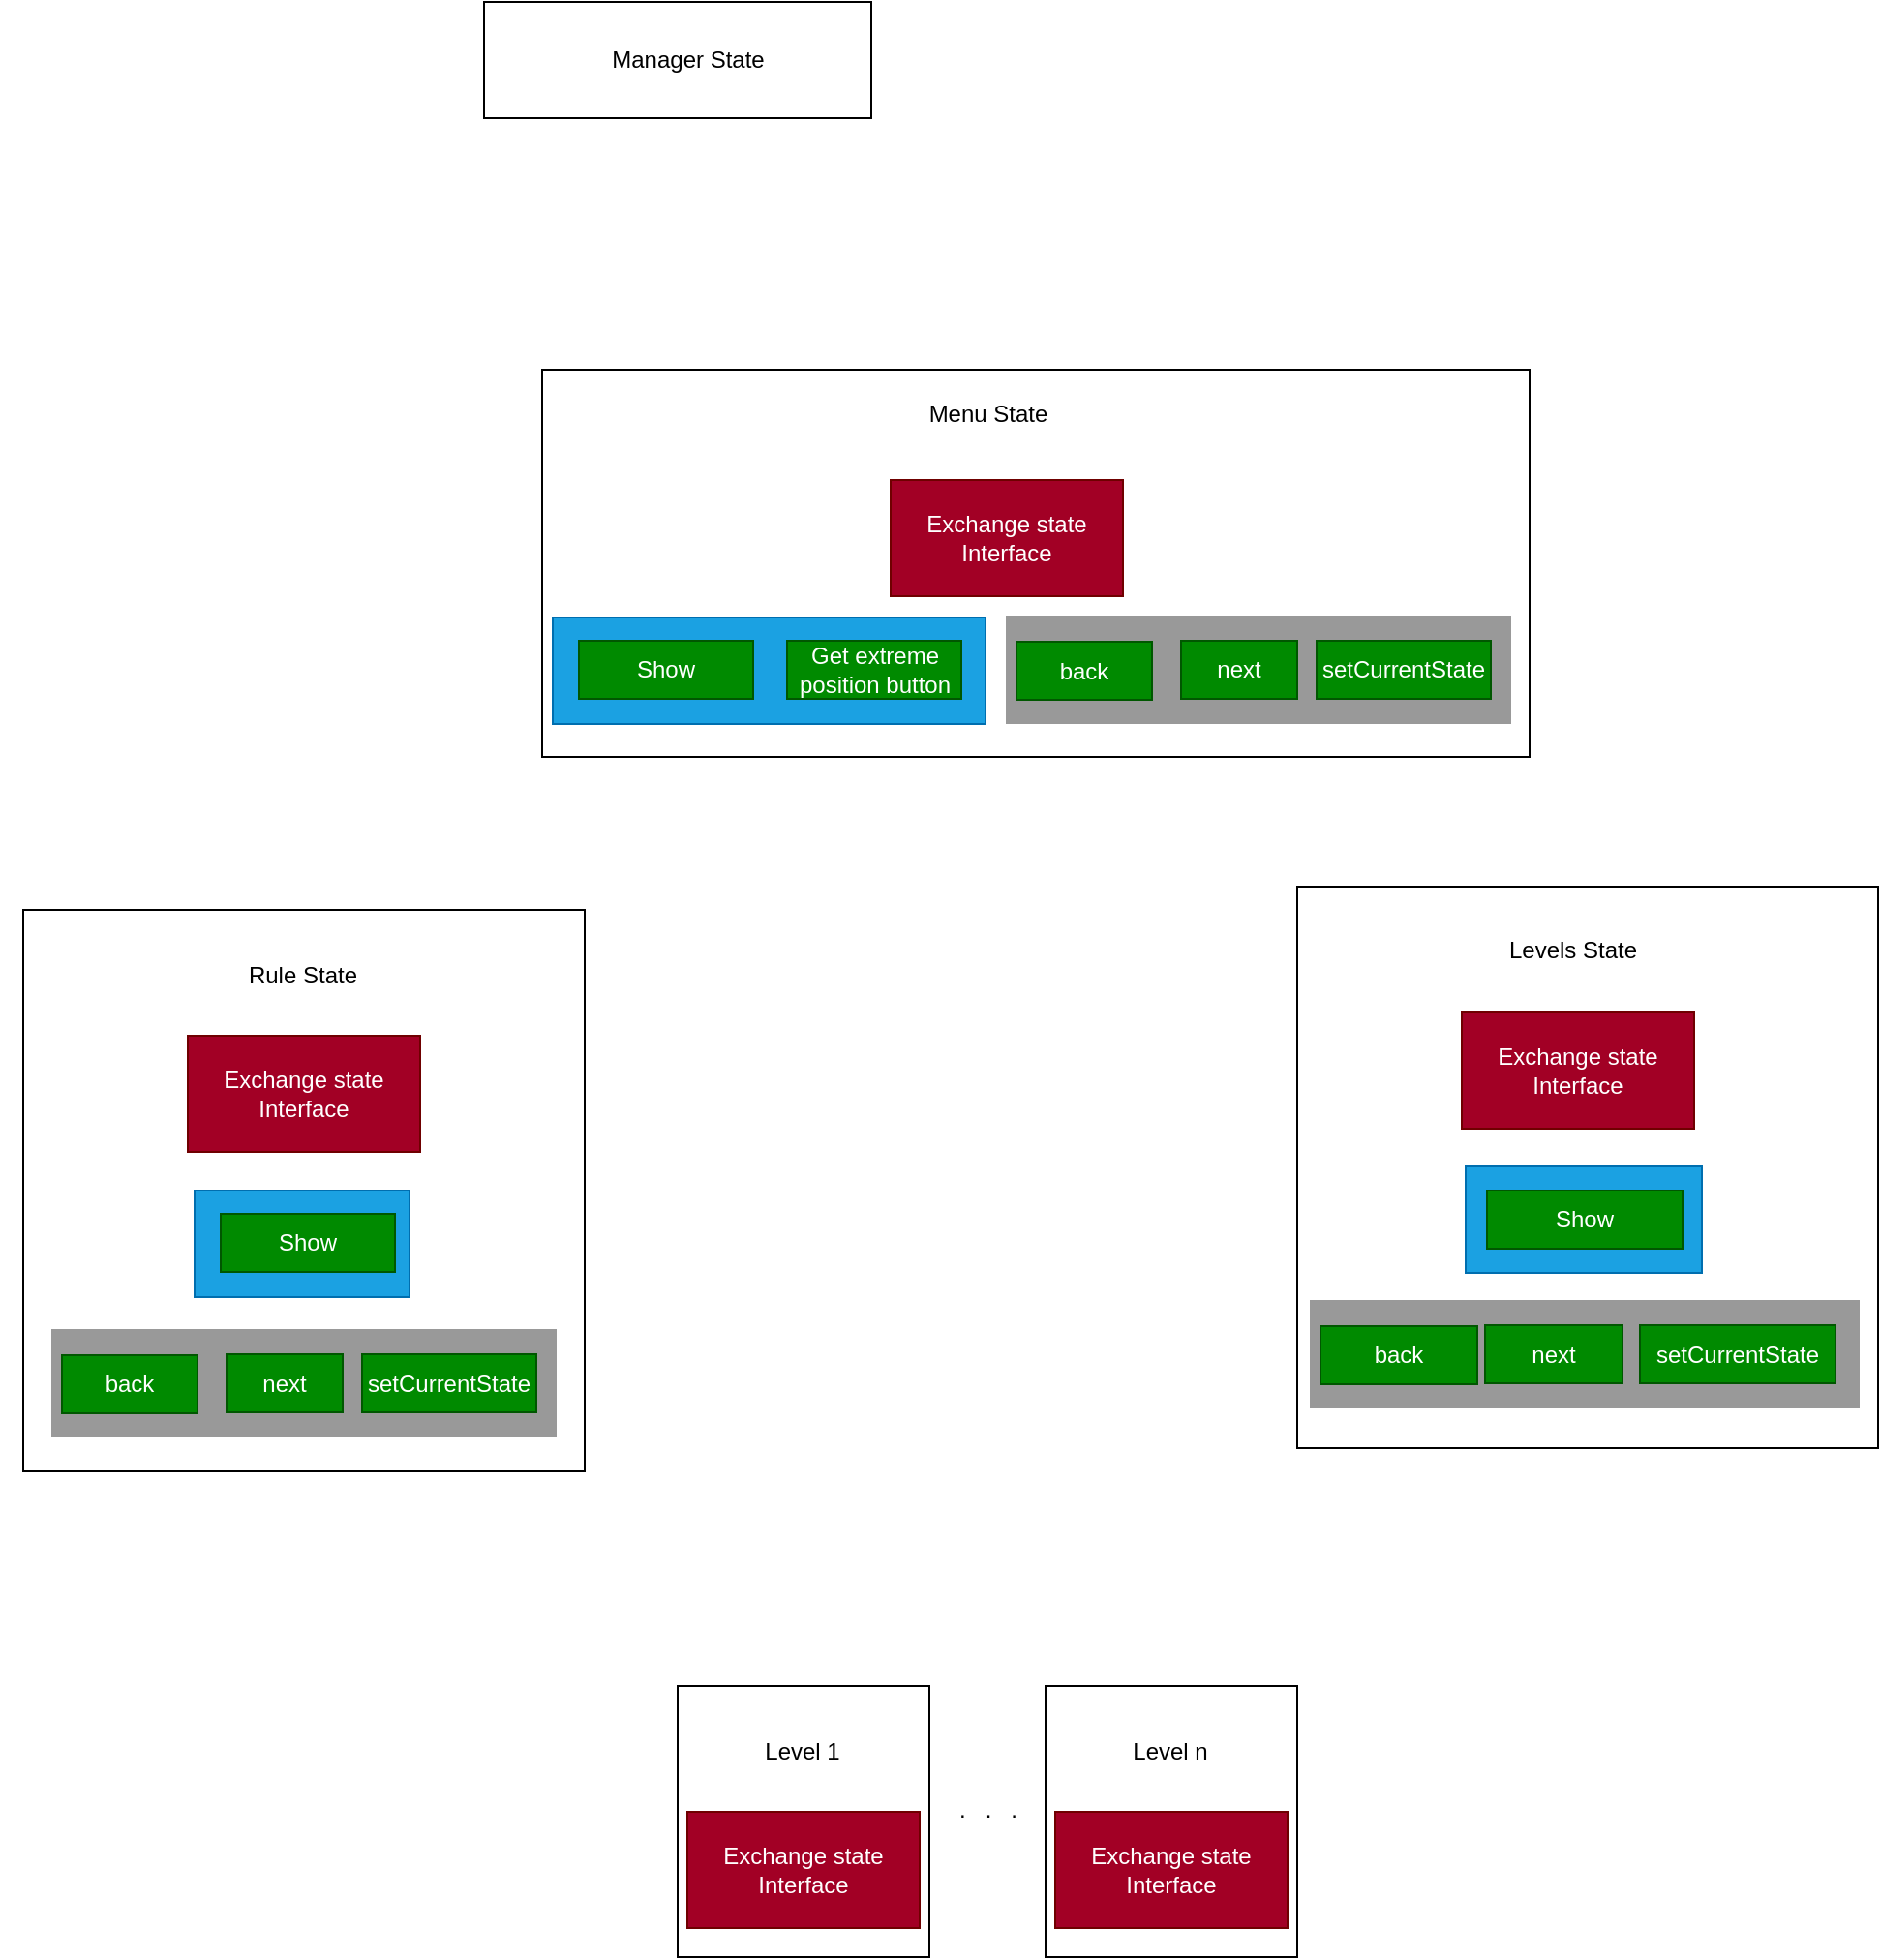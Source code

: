<mxfile version="21.2.8" type="device">
  <diagram name="Page-1" id="m7ET2qPxbnHUrFhFwcgg">
    <mxGraphModel dx="1434" dy="813" grid="1" gridSize="10" guides="1" tooltips="1" connect="1" arrows="1" fold="1" page="1" pageScale="1" pageWidth="850" pageHeight="1100" math="0" shadow="0">
      <root>
        <mxCell id="0" />
        <mxCell id="1" parent="0" />
        <mxCell id="MyfdMz0zxxzh_UWoaf8p-8" value="" style="rounded=0;whiteSpace=wrap;html=1;" vertex="1" parent="1">
          <mxGeometry x="430" y="410" width="510" height="200" as="geometry" />
        </mxCell>
        <mxCell id="MyfdMz0zxxzh_UWoaf8p-36" value="" style="rounded=0;whiteSpace=wrap;html=1;fillColor=#999999;fontColor=#ffffff;strokeColor=#999999;" vertex="1" parent="1">
          <mxGeometry x="670" y="537.5" width="260" height="55" as="geometry" />
        </mxCell>
        <mxCell id="MyfdMz0zxxzh_UWoaf8p-33" value="" style="rounded=0;whiteSpace=wrap;html=1;fillColor=#1ba1e2;fontColor=#ffffff;strokeColor=#006EAF;" vertex="1" parent="1">
          <mxGeometry x="435.5" y="538" width="223.5" height="55" as="geometry" />
        </mxCell>
        <mxCell id="MyfdMz0zxxzh_UWoaf8p-10" value="Menu State" style="text;html=1;strokeColor=none;fillColor=none;align=center;verticalAlign=middle;whiteSpace=wrap;rounded=0;" vertex="1" parent="1">
          <mxGeometry x="597.5" y="410" width="125" height="46" as="geometry" />
        </mxCell>
        <mxCell id="MyfdMz0zxxzh_UWoaf8p-11" value="Exchange state Interface" style="rounded=0;whiteSpace=wrap;html=1;fillColor=#a20025;fontColor=#ffffff;strokeColor=#6F0000;" vertex="1" parent="1">
          <mxGeometry x="610" y="467" width="120" height="60" as="geometry" />
        </mxCell>
        <mxCell id="MyfdMz0zxxzh_UWoaf8p-15" value="" style="rounded=0;whiteSpace=wrap;html=1;" vertex="1" parent="1">
          <mxGeometry x="820" y="677" width="300" height="290" as="geometry" />
        </mxCell>
        <mxCell id="MyfdMz0zxxzh_UWoaf8p-16" value="Levels State" style="text;html=1;strokeColor=none;fillColor=none;align=center;verticalAlign=middle;whiteSpace=wrap;rounded=0;" vertex="1" parent="1">
          <mxGeometry x="900" y="687" width="125" height="46" as="geometry" />
        </mxCell>
        <mxCell id="MyfdMz0zxxzh_UWoaf8p-17" value="Exchange state Interface" style="rounded=0;whiteSpace=wrap;html=1;fillColor=#a20025;fontColor=#ffffff;strokeColor=#6F0000;" vertex="1" parent="1">
          <mxGeometry x="905" y="742" width="120" height="60" as="geometry" />
        </mxCell>
        <mxCell id="MyfdMz0zxxzh_UWoaf8p-25" value="" style="group" vertex="1" connectable="0" parent="1">
          <mxGeometry x="500" y="1090" width="320" height="140" as="geometry" />
        </mxCell>
        <mxCell id="MyfdMz0zxxzh_UWoaf8p-18" value="" style="rounded=0;whiteSpace=wrap;html=1;" vertex="1" parent="MyfdMz0zxxzh_UWoaf8p-25">
          <mxGeometry width="130" height="140" as="geometry" />
        </mxCell>
        <mxCell id="MyfdMz0zxxzh_UWoaf8p-19" value="Level 1" style="text;html=1;strokeColor=none;fillColor=none;align=center;verticalAlign=middle;whiteSpace=wrap;rounded=0;" vertex="1" parent="MyfdMz0zxxzh_UWoaf8p-25">
          <mxGeometry x="1.5" y="11" width="125" height="46" as="geometry" />
        </mxCell>
        <mxCell id="MyfdMz0zxxzh_UWoaf8p-20" value="Exchange state Interface" style="rounded=0;whiteSpace=wrap;html=1;fillColor=#a20025;fontColor=#ffffff;strokeColor=#6F0000;" vertex="1" parent="MyfdMz0zxxzh_UWoaf8p-25">
          <mxGeometry x="5" y="65" width="120" height="60" as="geometry" />
        </mxCell>
        <mxCell id="MyfdMz0zxxzh_UWoaf8p-21" value="" style="rounded=0;whiteSpace=wrap;html=1;" vertex="1" parent="MyfdMz0zxxzh_UWoaf8p-25">
          <mxGeometry x="190" width="130" height="140" as="geometry" />
        </mxCell>
        <mxCell id="MyfdMz0zxxzh_UWoaf8p-22" value="Level n" style="text;html=1;strokeColor=none;fillColor=none;align=center;verticalAlign=middle;whiteSpace=wrap;rounded=0;" vertex="1" parent="MyfdMz0zxxzh_UWoaf8p-25">
          <mxGeometry x="191.5" y="11" width="125" height="46" as="geometry" />
        </mxCell>
        <mxCell id="MyfdMz0zxxzh_UWoaf8p-23" value="Exchange state Interface" style="rounded=0;whiteSpace=wrap;html=1;fillColor=#a20025;fontColor=#ffffff;strokeColor=#6F0000;" vertex="1" parent="MyfdMz0zxxzh_UWoaf8p-25">
          <mxGeometry x="195" y="65" width="120" height="60" as="geometry" />
        </mxCell>
        <mxCell id="MyfdMz0zxxzh_UWoaf8p-24" value=".&amp;nbsp; &amp;nbsp;.&amp;nbsp; &amp;nbsp;." style="text;html=1;strokeColor=none;fillColor=none;align=center;verticalAlign=middle;whiteSpace=wrap;rounded=0;" vertex="1" parent="MyfdMz0zxxzh_UWoaf8p-25">
          <mxGeometry x="97.5" y="41" width="125" height="46" as="geometry" />
        </mxCell>
        <mxCell id="MyfdMz0zxxzh_UWoaf8p-27" value="" style="group" vertex="1" connectable="0" parent="1">
          <mxGeometry x="150" y="687" width="363.5" height="350" as="geometry" />
        </mxCell>
        <mxCell id="MyfdMz0zxxzh_UWoaf8p-12" value="" style="rounded=0;whiteSpace=wrap;html=1;" vertex="1" parent="MyfdMz0zxxzh_UWoaf8p-27">
          <mxGeometry x="12" y="2" width="290" height="290" as="geometry" />
        </mxCell>
        <mxCell id="MyfdMz0zxxzh_UWoaf8p-13" value="Rule State" style="text;html=1;strokeColor=none;fillColor=none;align=center;verticalAlign=middle;whiteSpace=wrap;rounded=0;" vertex="1" parent="MyfdMz0zxxzh_UWoaf8p-27">
          <mxGeometry x="93.5" y="13" width="125" height="46" as="geometry" />
        </mxCell>
        <mxCell id="MyfdMz0zxxzh_UWoaf8p-14" value="Exchange state Interface" style="rounded=0;whiteSpace=wrap;html=1;fillColor=#a20025;fontColor=#ffffff;strokeColor=#6F0000;" vertex="1" parent="MyfdMz0zxxzh_UWoaf8p-27">
          <mxGeometry x="97" y="67" width="120" height="60" as="geometry" />
        </mxCell>
        <mxCell id="MyfdMz0zxxzh_UWoaf8p-39" value="" style="rounded=0;whiteSpace=wrap;html=1;fillColor=#999999;fontColor=#ffffff;strokeColor=#999999;" vertex="1" parent="MyfdMz0zxxzh_UWoaf8p-27">
          <mxGeometry x="27" y="219" width="260" height="55" as="geometry" />
        </mxCell>
        <mxCell id="MyfdMz0zxxzh_UWoaf8p-40" value="" style="rounded=0;whiteSpace=wrap;html=1;fillColor=#1ba1e2;fontColor=#ffffff;strokeColor=#006EAF;" vertex="1" parent="MyfdMz0zxxzh_UWoaf8p-27">
          <mxGeometry x="100.5" y="147" width="111" height="55" as="geometry" />
        </mxCell>
        <mxCell id="MyfdMz0zxxzh_UWoaf8p-41" value="Show" style="rounded=0;whiteSpace=wrap;html=1;fillColor=#008a00;fontColor=#ffffff;strokeColor=#005700;" vertex="1" parent="MyfdMz0zxxzh_UWoaf8p-27">
          <mxGeometry x="114" y="159" width="90" height="30" as="geometry" />
        </mxCell>
        <mxCell id="MyfdMz0zxxzh_UWoaf8p-43" value="back" style="rounded=0;whiteSpace=wrap;html=1;fillColor=#008a00;fontColor=#ffffff;strokeColor=#005700;" vertex="1" parent="MyfdMz0zxxzh_UWoaf8p-27">
          <mxGeometry x="32" y="232" width="70" height="30" as="geometry" />
        </mxCell>
        <mxCell id="MyfdMz0zxxzh_UWoaf8p-44" value="next" style="rounded=0;whiteSpace=wrap;html=1;fillColor=#008a00;fontColor=#ffffff;strokeColor=#005700;" vertex="1" parent="MyfdMz0zxxzh_UWoaf8p-27">
          <mxGeometry x="117" y="231.5" width="60" height="30" as="geometry" />
        </mxCell>
        <mxCell id="MyfdMz0zxxzh_UWoaf8p-45" value="setCurrentState" style="rounded=0;whiteSpace=wrap;html=1;fillColor=#008a00;fontColor=#ffffff;strokeColor=#005700;" vertex="1" parent="MyfdMz0zxxzh_UWoaf8p-27">
          <mxGeometry x="187" y="231.5" width="90" height="30" as="geometry" />
        </mxCell>
        <mxCell id="MyfdMz0zxxzh_UWoaf8p-28" value="" style="group" vertex="1" connectable="0" parent="1">
          <mxGeometry x="400" y="220" width="200" height="60" as="geometry" />
        </mxCell>
        <mxCell id="MyfdMz0zxxzh_UWoaf8p-1" value="" style="rounded=0;whiteSpace=wrap;html=1;align=center;" vertex="1" parent="MyfdMz0zxxzh_UWoaf8p-28">
          <mxGeometry width="200" height="60.0" as="geometry" />
        </mxCell>
        <mxCell id="MyfdMz0zxxzh_UWoaf8p-5" value="Manager State" style="text;html=1;strokeColor=none;fillColor=none;align=center;verticalAlign=middle;whiteSpace=wrap;rounded=0;" vertex="1" parent="MyfdMz0zxxzh_UWoaf8p-28">
          <mxGeometry x="42.5" width="125" height="60" as="geometry" />
        </mxCell>
        <mxCell id="MyfdMz0zxxzh_UWoaf8p-30" value="Show" style="rounded=0;whiteSpace=wrap;html=1;fillColor=#008a00;fontColor=#ffffff;strokeColor=#005700;" vertex="1" parent="1">
          <mxGeometry x="449" y="550" width="90" height="30" as="geometry" />
        </mxCell>
        <mxCell id="MyfdMz0zxxzh_UWoaf8p-31" value="Get extreme position button" style="rounded=0;whiteSpace=wrap;html=1;fillColor=#008a00;fontColor=#ffffff;strokeColor=#005700;" vertex="1" parent="1">
          <mxGeometry x="556.5" y="550" width="90" height="30" as="geometry" />
        </mxCell>
        <mxCell id="MyfdMz0zxxzh_UWoaf8p-32" value="back" style="rounded=0;whiteSpace=wrap;html=1;fillColor=#008a00;fontColor=#ffffff;strokeColor=#005700;" vertex="1" parent="1">
          <mxGeometry x="675" y="550.5" width="70" height="30" as="geometry" />
        </mxCell>
        <mxCell id="MyfdMz0zxxzh_UWoaf8p-37" value="next" style="rounded=0;whiteSpace=wrap;html=1;fillColor=#008a00;fontColor=#ffffff;strokeColor=#005700;" vertex="1" parent="1">
          <mxGeometry x="760" y="550" width="60" height="30" as="geometry" />
        </mxCell>
        <mxCell id="MyfdMz0zxxzh_UWoaf8p-38" value="setCurrentState" style="rounded=0;whiteSpace=wrap;html=1;fillColor=#008a00;fontColor=#ffffff;strokeColor=#005700;" vertex="1" parent="1">
          <mxGeometry x="830" y="550" width="90" height="30" as="geometry" />
        </mxCell>
        <mxCell id="MyfdMz0zxxzh_UWoaf8p-46" value="" style="rounded=0;whiteSpace=wrap;html=1;fillColor=#999999;fontColor=#ffffff;strokeColor=#999999;" vertex="1" parent="1">
          <mxGeometry x="827" y="891" width="283" height="55" as="geometry" />
        </mxCell>
        <mxCell id="MyfdMz0zxxzh_UWoaf8p-47" value="" style="rounded=0;whiteSpace=wrap;html=1;fillColor=#1ba1e2;fontColor=#ffffff;strokeColor=#006EAF;" vertex="1" parent="1">
          <mxGeometry x="907" y="821.5" width="122" height="55" as="geometry" />
        </mxCell>
        <mxCell id="MyfdMz0zxxzh_UWoaf8p-48" value="Show" style="rounded=0;whiteSpace=wrap;html=1;fillColor=#008a00;fontColor=#ffffff;strokeColor=#005700;" vertex="1" parent="1">
          <mxGeometry x="918" y="834" width="101" height="30" as="geometry" />
        </mxCell>
        <mxCell id="MyfdMz0zxxzh_UWoaf8p-49" value="back" style="rounded=0;whiteSpace=wrap;html=1;fillColor=#008a00;fontColor=#ffffff;strokeColor=#005700;" vertex="1" parent="1">
          <mxGeometry x="832" y="904" width="81" height="30" as="geometry" />
        </mxCell>
        <mxCell id="MyfdMz0zxxzh_UWoaf8p-50" value="next" style="rounded=0;whiteSpace=wrap;html=1;fillColor=#008a00;fontColor=#ffffff;strokeColor=#005700;" vertex="1" parent="1">
          <mxGeometry x="917" y="903.5" width="71" height="30" as="geometry" />
        </mxCell>
        <mxCell id="MyfdMz0zxxzh_UWoaf8p-51" value="setCurrentState" style="rounded=0;whiteSpace=wrap;html=1;fillColor=#008a00;fontColor=#ffffff;strokeColor=#005700;" vertex="1" parent="1">
          <mxGeometry x="997" y="903.5" width="101" height="30" as="geometry" />
        </mxCell>
      </root>
    </mxGraphModel>
  </diagram>
</mxfile>
